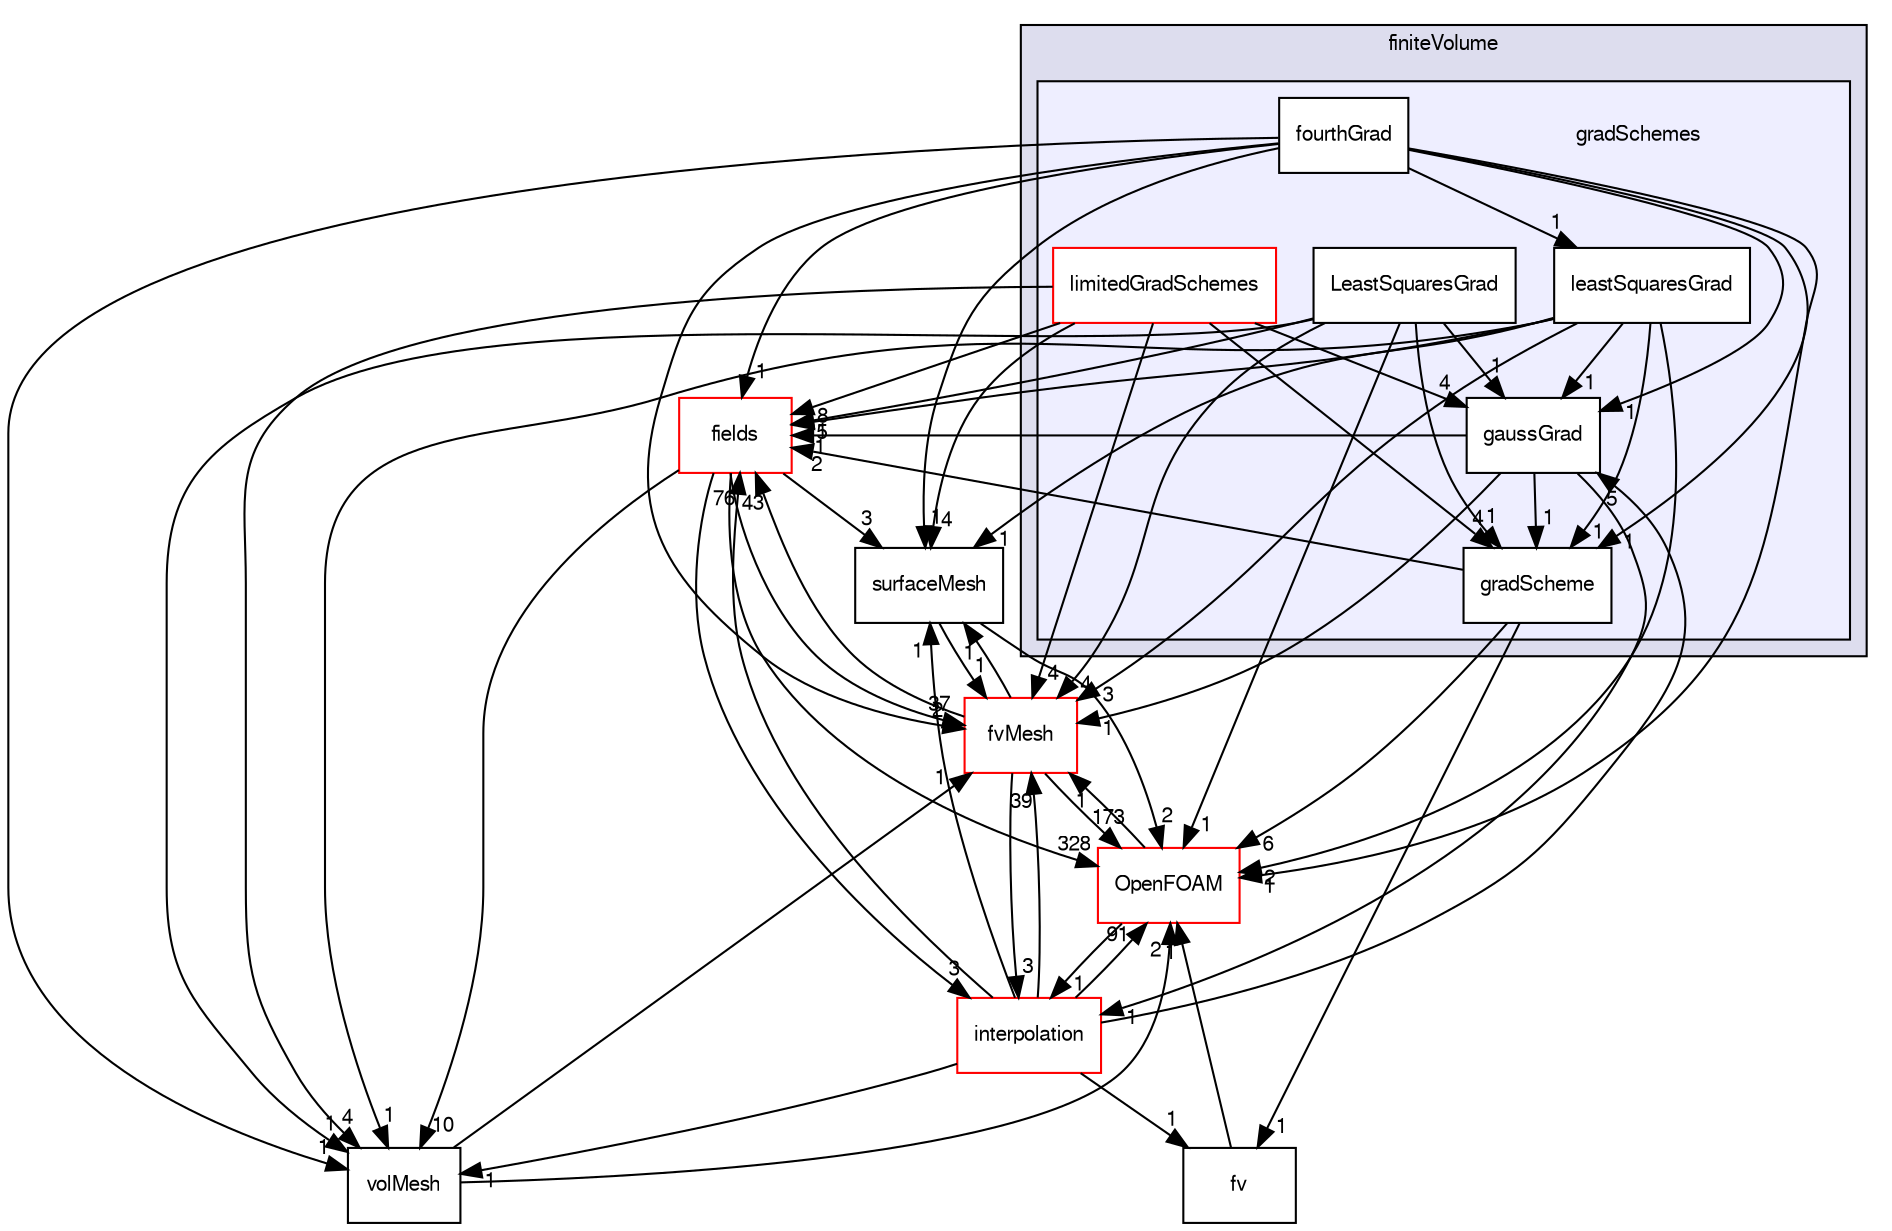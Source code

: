 digraph "src/finiteVolume/finiteVolume/gradSchemes" {
  bgcolor=transparent;
  compound=true
  node [ fontsize="10", fontname="FreeSans"];
  edge [ labelfontsize="10", labelfontname="FreeSans"];
  subgraph clusterdir_2ea871e4defbdbd60808750cae643c63 {
    graph [ bgcolor="#ddddee", pencolor="black", label="finiteVolume" fontname="FreeSans", fontsize="10", URL="dir_2ea871e4defbdbd60808750cae643c63.html"]
  subgraph clusterdir_211d73fd6015a334f4cd90c9fb88c421 {
    graph [ bgcolor="#eeeeff", pencolor="black", label="" URL="dir_211d73fd6015a334f4cd90c9fb88c421.html"];
    dir_211d73fd6015a334f4cd90c9fb88c421 [shape=plaintext label="gradSchemes"];
    dir_7a2026ec466532149b44add50bf76929 [shape=box label="fourthGrad" color="black" fillcolor="white" style="filled" URL="dir_7a2026ec466532149b44add50bf76929.html"];
    dir_88d539e89933277658cec4fd08ce15b4 [shape=box label="gaussGrad" color="black" fillcolor="white" style="filled" URL="dir_88d539e89933277658cec4fd08ce15b4.html"];
    dir_34f6fdac462f96b744b53870896d634e [shape=box label="gradScheme" color="black" fillcolor="white" style="filled" URL="dir_34f6fdac462f96b744b53870896d634e.html"];
    dir_fce4f820ea256148325cbc6ee1b1b4a0 [shape=box label="leastSquaresGrad" color="black" fillcolor="white" style="filled" URL="dir_fce4f820ea256148325cbc6ee1b1b4a0.html"];
    dir_a9b56d32af131ce544d3e9340bd38699 [shape=box label="LeastSquaresGrad" color="black" fillcolor="white" style="filled" URL="dir_a9b56d32af131ce544d3e9340bd38699.html"];
    dir_fff497ac263f931389c898cdbfb5238e [shape=box label="limitedGradSchemes" color="red" fillcolor="white" style="filled" URL="dir_fff497ac263f931389c898cdbfb5238e.html"];
  }
  }
  dir_25ab4a83a983f7bb7a38b7f63bb141b7 [shape=box label="fields" color="red" URL="dir_25ab4a83a983f7bb7a38b7f63bb141b7.html"];
  dir_fdafd3b59310328ee40a940c9419d4db [shape=box label="surfaceMesh" URL="dir_fdafd3b59310328ee40a940c9419d4db.html"];
  dir_1a4209badf8dc5d7c181708103efea60 [shape=box label="volMesh" URL="dir_1a4209badf8dc5d7c181708103efea60.html"];
  dir_c382fa095c9c33d8673c0dd60aaef275 [shape=box label="fvMesh" color="red" URL="dir_c382fa095c9c33d8673c0dd60aaef275.html"];
  dir_a586eb954e2e5e74ecf6fe95a2457777 [shape=box label="interpolation" color="red" URL="dir_a586eb954e2e5e74ecf6fe95a2457777.html"];
  dir_c5473ff19b20e6ec4dfe5c310b3778a8 [shape=box label="OpenFOAM" color="red" URL="dir_c5473ff19b20e6ec4dfe5c310b3778a8.html"];
  dir_0096c9c8cdcbf8f4884c37173134f444 [shape=box label="fv" URL="dir_0096c9c8cdcbf8f4884c37173134f444.html"];
  dir_25ab4a83a983f7bb7a38b7f63bb141b7->dir_fdafd3b59310328ee40a940c9419d4db [headlabel="3", labeldistance=1.5 headhref="dir_000763_001088.html"];
  dir_25ab4a83a983f7bb7a38b7f63bb141b7->dir_1a4209badf8dc5d7c181708103efea60 [headlabel="10", labeldistance=1.5 headhref="dir_000763_001089.html"];
  dir_25ab4a83a983f7bb7a38b7f63bb141b7->dir_c382fa095c9c33d8673c0dd60aaef275 [headlabel="37", labeldistance=1.5 headhref="dir_000763_000945.html"];
  dir_25ab4a83a983f7bb7a38b7f63bb141b7->dir_a586eb954e2e5e74ecf6fe95a2457777 [headlabel="3", labeldistance=1.5 headhref="dir_000763_000991.html"];
  dir_25ab4a83a983f7bb7a38b7f63bb141b7->dir_c5473ff19b20e6ec4dfe5c310b3778a8 [headlabel="328", labeldistance=1.5 headhref="dir_000763_001706.html"];
  dir_7a2026ec466532149b44add50bf76929->dir_25ab4a83a983f7bb7a38b7f63bb141b7 [headlabel="1", labeldistance=1.5 headhref="dir_000914_000763.html"];
  dir_7a2026ec466532149b44add50bf76929->dir_fdafd3b59310328ee40a940c9419d4db [headlabel="1", labeldistance=1.5 headhref="dir_000914_001088.html"];
  dir_7a2026ec466532149b44add50bf76929->dir_1a4209badf8dc5d7c181708103efea60 [headlabel="1", labeldistance=1.5 headhref="dir_000914_001089.html"];
  dir_7a2026ec466532149b44add50bf76929->dir_88d539e89933277658cec4fd08ce15b4 [headlabel="1", labeldistance=1.5 headhref="dir_000914_000915.html"];
  dir_7a2026ec466532149b44add50bf76929->dir_c382fa095c9c33d8673c0dd60aaef275 [headlabel="2", labeldistance=1.5 headhref="dir_000914_000945.html"];
  dir_7a2026ec466532149b44add50bf76929->dir_34f6fdac462f96b744b53870896d634e [headlabel="1", labeldistance=1.5 headhref="dir_000914_000916.html"];
  dir_7a2026ec466532149b44add50bf76929->dir_c5473ff19b20e6ec4dfe5c310b3778a8 [headlabel="1", labeldistance=1.5 headhref="dir_000914_001706.html"];
  dir_7a2026ec466532149b44add50bf76929->dir_fce4f820ea256148325cbc6ee1b1b4a0 [headlabel="1", labeldistance=1.5 headhref="dir_000914_000917.html"];
  dir_fdafd3b59310328ee40a940c9419d4db->dir_c382fa095c9c33d8673c0dd60aaef275 [headlabel="1", labeldistance=1.5 headhref="dir_001088_000945.html"];
  dir_fdafd3b59310328ee40a940c9419d4db->dir_c5473ff19b20e6ec4dfe5c310b3778a8 [headlabel="2", labeldistance=1.5 headhref="dir_001088_001706.html"];
  dir_1a4209badf8dc5d7c181708103efea60->dir_c382fa095c9c33d8673c0dd60aaef275 [headlabel="1", labeldistance=1.5 headhref="dir_001089_000945.html"];
  dir_1a4209badf8dc5d7c181708103efea60->dir_c5473ff19b20e6ec4dfe5c310b3778a8 [headlabel="2", labeldistance=1.5 headhref="dir_001089_001706.html"];
  dir_88d539e89933277658cec4fd08ce15b4->dir_25ab4a83a983f7bb7a38b7f63bb141b7 [headlabel="1", labeldistance=1.5 headhref="dir_000915_000763.html"];
  dir_88d539e89933277658cec4fd08ce15b4->dir_c382fa095c9c33d8673c0dd60aaef275 [headlabel="1", labeldistance=1.5 headhref="dir_000915_000945.html"];
  dir_88d539e89933277658cec4fd08ce15b4->dir_a586eb954e2e5e74ecf6fe95a2457777 [headlabel="1", labeldistance=1.5 headhref="dir_000915_000991.html"];
  dir_88d539e89933277658cec4fd08ce15b4->dir_34f6fdac462f96b744b53870896d634e [headlabel="1", labeldistance=1.5 headhref="dir_000915_000916.html"];
  dir_c382fa095c9c33d8673c0dd60aaef275->dir_25ab4a83a983f7bb7a38b7f63bb141b7 [headlabel="43", labeldistance=1.5 headhref="dir_000945_000763.html"];
  dir_c382fa095c9c33d8673c0dd60aaef275->dir_fdafd3b59310328ee40a940c9419d4db [headlabel="1", labeldistance=1.5 headhref="dir_000945_001088.html"];
  dir_c382fa095c9c33d8673c0dd60aaef275->dir_a586eb954e2e5e74ecf6fe95a2457777 [headlabel="3", labeldistance=1.5 headhref="dir_000945_000991.html"];
  dir_c382fa095c9c33d8673c0dd60aaef275->dir_c5473ff19b20e6ec4dfe5c310b3778a8 [headlabel="173", labeldistance=1.5 headhref="dir_000945_001706.html"];
  dir_fff497ac263f931389c898cdbfb5238e->dir_25ab4a83a983f7bb7a38b7f63bb141b7 [headlabel="8", labeldistance=1.5 headhref="dir_000919_000763.html"];
  dir_fff497ac263f931389c898cdbfb5238e->dir_fdafd3b59310328ee40a940c9419d4db [headlabel="4", labeldistance=1.5 headhref="dir_000919_001088.html"];
  dir_fff497ac263f931389c898cdbfb5238e->dir_1a4209badf8dc5d7c181708103efea60 [headlabel="4", labeldistance=1.5 headhref="dir_000919_001089.html"];
  dir_fff497ac263f931389c898cdbfb5238e->dir_88d539e89933277658cec4fd08ce15b4 [headlabel="4", labeldistance=1.5 headhref="dir_000919_000915.html"];
  dir_fff497ac263f931389c898cdbfb5238e->dir_c382fa095c9c33d8673c0dd60aaef275 [headlabel="4", labeldistance=1.5 headhref="dir_000919_000945.html"];
  dir_fff497ac263f931389c898cdbfb5238e->dir_34f6fdac462f96b744b53870896d634e [headlabel="4", labeldistance=1.5 headhref="dir_000919_000916.html"];
  dir_a586eb954e2e5e74ecf6fe95a2457777->dir_25ab4a83a983f7bb7a38b7f63bb141b7 [headlabel="76", labeldistance=1.5 headhref="dir_000991_000763.html"];
  dir_a586eb954e2e5e74ecf6fe95a2457777->dir_fdafd3b59310328ee40a940c9419d4db [headlabel="1", labeldistance=1.5 headhref="dir_000991_001088.html"];
  dir_a586eb954e2e5e74ecf6fe95a2457777->dir_1a4209badf8dc5d7c181708103efea60 [headlabel="1", labeldistance=1.5 headhref="dir_000991_001089.html"];
  dir_a586eb954e2e5e74ecf6fe95a2457777->dir_88d539e89933277658cec4fd08ce15b4 [headlabel="5", labeldistance=1.5 headhref="dir_000991_000915.html"];
  dir_a586eb954e2e5e74ecf6fe95a2457777->dir_c382fa095c9c33d8673c0dd60aaef275 [headlabel="39", labeldistance=1.5 headhref="dir_000991_000945.html"];
  dir_a586eb954e2e5e74ecf6fe95a2457777->dir_c5473ff19b20e6ec4dfe5c310b3778a8 [headlabel="91", labeldistance=1.5 headhref="dir_000991_001706.html"];
  dir_a586eb954e2e5e74ecf6fe95a2457777->dir_0096c9c8cdcbf8f4884c37173134f444 [headlabel="1", labeldistance=1.5 headhref="dir_000991_000907.html"];
  dir_34f6fdac462f96b744b53870896d634e->dir_25ab4a83a983f7bb7a38b7f63bb141b7 [headlabel="2", labeldistance=1.5 headhref="dir_000916_000763.html"];
  dir_34f6fdac462f96b744b53870896d634e->dir_c5473ff19b20e6ec4dfe5c310b3778a8 [headlabel="6", labeldistance=1.5 headhref="dir_000916_001706.html"];
  dir_34f6fdac462f96b744b53870896d634e->dir_0096c9c8cdcbf8f4884c37173134f444 [headlabel="1", labeldistance=1.5 headhref="dir_000916_000907.html"];
  dir_c5473ff19b20e6ec4dfe5c310b3778a8->dir_c382fa095c9c33d8673c0dd60aaef275 [headlabel="1", labeldistance=1.5 headhref="dir_001706_000945.html"];
  dir_c5473ff19b20e6ec4dfe5c310b3778a8->dir_a586eb954e2e5e74ecf6fe95a2457777 [headlabel="1", labeldistance=1.5 headhref="dir_001706_000991.html"];
  dir_a9b56d32af131ce544d3e9340bd38699->dir_25ab4a83a983f7bb7a38b7f63bb141b7 [headlabel="1", labeldistance=1.5 headhref="dir_000918_000763.html"];
  dir_a9b56d32af131ce544d3e9340bd38699->dir_1a4209badf8dc5d7c181708103efea60 [headlabel="1", labeldistance=1.5 headhref="dir_000918_001089.html"];
  dir_a9b56d32af131ce544d3e9340bd38699->dir_88d539e89933277658cec4fd08ce15b4 [headlabel="1", labeldistance=1.5 headhref="dir_000918_000915.html"];
  dir_a9b56d32af131ce544d3e9340bd38699->dir_c382fa095c9c33d8673c0dd60aaef275 [headlabel="4", labeldistance=1.5 headhref="dir_000918_000945.html"];
  dir_a9b56d32af131ce544d3e9340bd38699->dir_34f6fdac462f96b744b53870896d634e [headlabel="1", labeldistance=1.5 headhref="dir_000918_000916.html"];
  dir_a9b56d32af131ce544d3e9340bd38699->dir_c5473ff19b20e6ec4dfe5c310b3778a8 [headlabel="1", labeldistance=1.5 headhref="dir_000918_001706.html"];
  dir_0096c9c8cdcbf8f4884c37173134f444->dir_c5473ff19b20e6ec4dfe5c310b3778a8 [headlabel="1", labeldistance=1.5 headhref="dir_000907_001706.html"];
  dir_fce4f820ea256148325cbc6ee1b1b4a0->dir_25ab4a83a983f7bb7a38b7f63bb141b7 [headlabel="5", labeldistance=1.5 headhref="dir_000917_000763.html"];
  dir_fce4f820ea256148325cbc6ee1b1b4a0->dir_fdafd3b59310328ee40a940c9419d4db [headlabel="1", labeldistance=1.5 headhref="dir_000917_001088.html"];
  dir_fce4f820ea256148325cbc6ee1b1b4a0->dir_1a4209badf8dc5d7c181708103efea60 [headlabel="1", labeldistance=1.5 headhref="dir_000917_001089.html"];
  dir_fce4f820ea256148325cbc6ee1b1b4a0->dir_88d539e89933277658cec4fd08ce15b4 [headlabel="1", labeldistance=1.5 headhref="dir_000917_000915.html"];
  dir_fce4f820ea256148325cbc6ee1b1b4a0->dir_c382fa095c9c33d8673c0dd60aaef275 [headlabel="3", labeldistance=1.5 headhref="dir_000917_000945.html"];
  dir_fce4f820ea256148325cbc6ee1b1b4a0->dir_34f6fdac462f96b744b53870896d634e [headlabel="1", labeldistance=1.5 headhref="dir_000917_000916.html"];
  dir_fce4f820ea256148325cbc6ee1b1b4a0->dir_c5473ff19b20e6ec4dfe5c310b3778a8 [headlabel="2", labeldistance=1.5 headhref="dir_000917_001706.html"];
}
